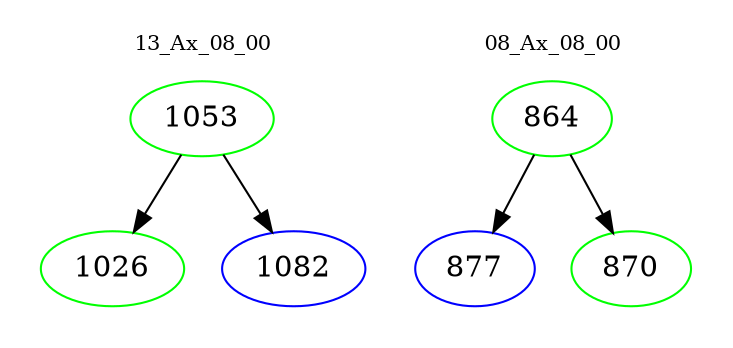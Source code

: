 digraph{
subgraph cluster_0 {
color = white
label = "13_Ax_08_00";
fontsize=10;
T0_1053 [label="1053", color="green"]
T0_1053 -> T0_1026 [color="black"]
T0_1026 [label="1026", color="green"]
T0_1053 -> T0_1082 [color="black"]
T0_1082 [label="1082", color="blue"]
}
subgraph cluster_1 {
color = white
label = "08_Ax_08_00";
fontsize=10;
T1_864 [label="864", color="green"]
T1_864 -> T1_877 [color="black"]
T1_877 [label="877", color="blue"]
T1_864 -> T1_870 [color="black"]
T1_870 [label="870", color="green"]
}
}
